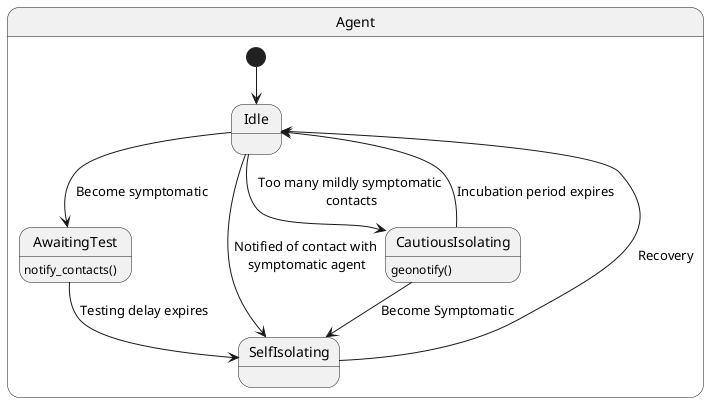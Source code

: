 @startuml Mode_D_Preemptive_Isolation
state Agent {
    [*] --> Idle
    ' note right of Idle
    '     Shift between home
    '     and work points
    '     every 12 hours
    ' end note
    Idle --> AwaitingTest : Become symptomatic
    Idle --> SelfIsolating : Notified of contact with\n symptomatic agent
    Idle --> CautiousIsolating : Too many mildly symptomatic\n contacts
    AwaitingTest : notify_contacts()
    AwaitingTest --> SelfIsolating : Testing delay expires
    SelfIsolating --> Idle : Recovery
    CautiousIsolating : geonotify()
    CautiousIsolating --> Idle : Incubation period expires
    CautiousIsolating --> SelfIsolating : Become Symptomatic
    
}

@enduml